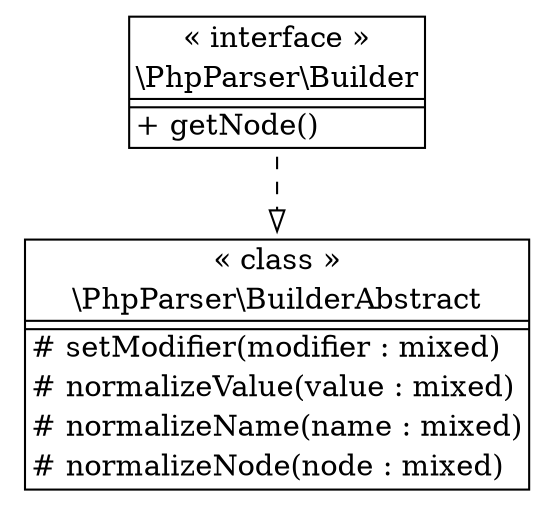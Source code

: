 digraph "Class Diagram" {
  node [shape=plaintext]
  "\\PhpParser\\BuilderAbstract" [
    label=<
<table border="1" cellpadding="2" cellspacing="0" cellborder="0">
<tr><td align="center">&laquo; class &raquo;</td></tr>
<tr><td align="center" title="class BuilderAbstract">\\PhpParser\\BuilderAbstract</td></tr><hr />
<tr><td></td></tr>
<hr />
<tr><td align="left" title="protected setModifier"># setModifier(modifier : mixed)</td></tr>
<tr><td align="left" title="protected normalizeValue"># normalizeValue(value : mixed)</td></tr>
<tr><td align="left" title="protected normalizeName"># normalizeName(name : mixed)</td></tr>
<tr><td align="left" title="protected normalizeNode"># normalizeNode(node : mixed)</td></tr>
</table>
  >
  ];
  "\\PhpParser\\Builder" [
    label=<
<table border="1" cellpadding="2" cellspacing="0" cellborder="0">
<tr><td align="center">&laquo; interface &raquo;</td></tr>
<tr><td align="center" title="interface Builder">\\PhpParser\\Builder</td></tr><hr />
<tr><td></td></tr>
<hr />
<tr><td align="left" title="public getNode">+ getNode()</td></tr>
</table>
  >
  ];
"\\PhpParser\\Builder" -> "\\PhpParser\\BuilderAbstract" [arrowhead="empty" style="dashed"];

}